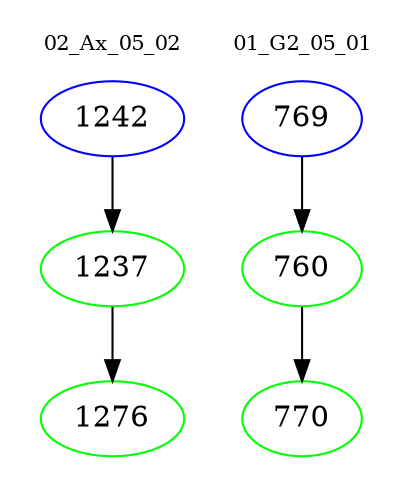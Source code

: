 digraph{
subgraph cluster_0 {
color = white
label = "02_Ax_05_02";
fontsize=10;
T0_1242 [label="1242", color="blue"]
T0_1242 -> T0_1237 [color="black"]
T0_1237 [label="1237", color="green"]
T0_1237 -> T0_1276 [color="black"]
T0_1276 [label="1276", color="green"]
}
subgraph cluster_1 {
color = white
label = "01_G2_05_01";
fontsize=10;
T1_769 [label="769", color="blue"]
T1_769 -> T1_760 [color="black"]
T1_760 [label="760", color="green"]
T1_760 -> T1_770 [color="black"]
T1_770 [label="770", color="green"]
}
}
